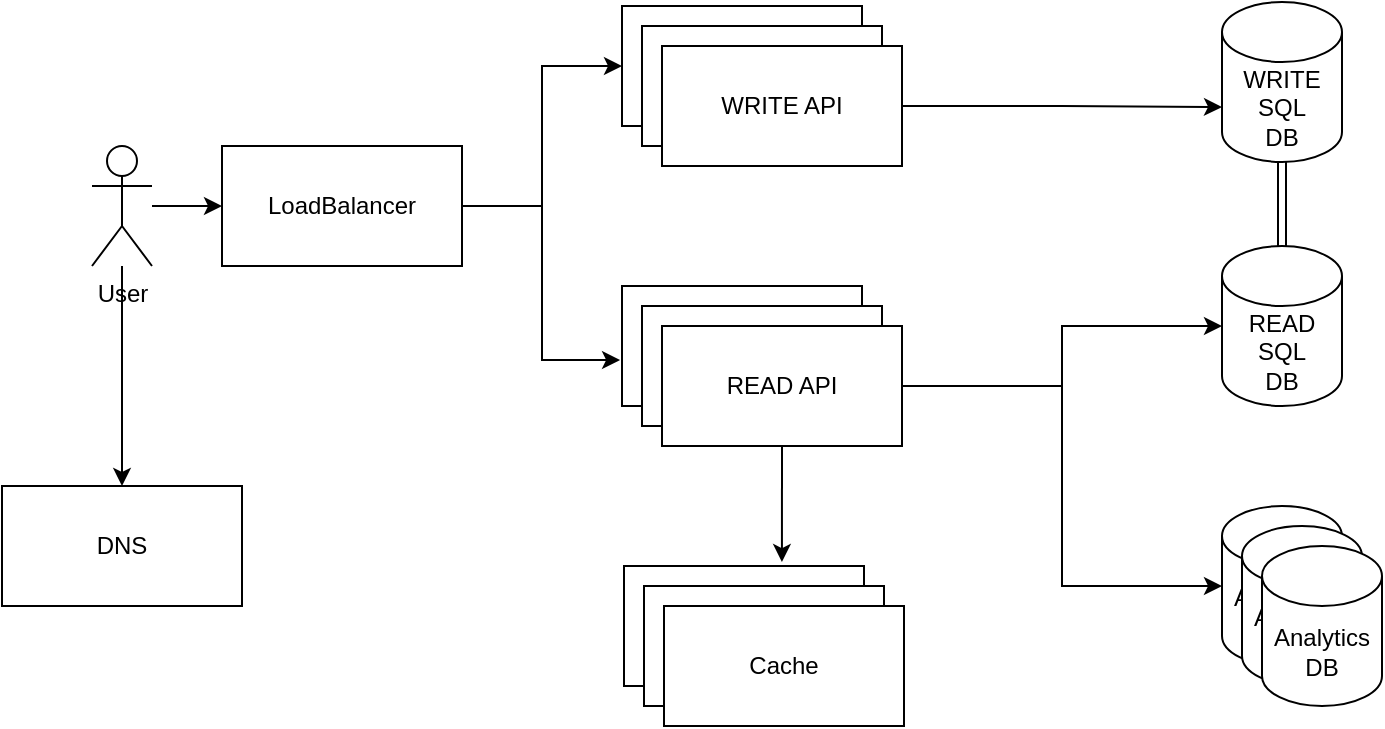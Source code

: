<mxfile version="14.7.4" type="device"><diagram id="kwVo88aIS2CeOqnnMgsV" name="Page-1"><mxGraphModel dx="1422" dy="705" grid="1" gridSize="10" guides="1" tooltips="1" connect="1" arrows="1" fold="1" page="1" pageScale="1" pageWidth="827" pageHeight="1169" math="0" shadow="0"><root><mxCell id="0"/><mxCell id="1" parent="0"/><mxCell id="t-t3m2bG7beoFy8gGjcT-27" style="edgeStyle=orthogonalEdgeStyle;rounded=0;orthogonalLoop=1;jettySize=auto;html=1;exitX=1;exitY=0.5;exitDx=0;exitDy=0;entryX=0;entryY=0.5;entryDx=0;entryDy=0;" edge="1" parent="1" source="t-t3m2bG7beoFy8gGjcT-2" target="t-t3m2bG7beoFy8gGjcT-18"><mxGeometry relative="1" as="geometry"/></mxCell><mxCell id="t-t3m2bG7beoFy8gGjcT-28" style="edgeStyle=orthogonalEdgeStyle;rounded=0;orthogonalLoop=1;jettySize=auto;html=1;exitX=1;exitY=0.5;exitDx=0;exitDy=0;entryX=-0.008;entryY=0.617;entryDx=0;entryDy=0;entryPerimeter=0;" edge="1" parent="1" source="t-t3m2bG7beoFy8gGjcT-2" target="t-t3m2bG7beoFy8gGjcT-7"><mxGeometry relative="1" as="geometry"/></mxCell><mxCell id="t-t3m2bG7beoFy8gGjcT-2" value="LoadBalancer" style="rounded=0;whiteSpace=wrap;html=1;" vertex="1" parent="1"><mxGeometry x="120" y="140" width="120" height="60" as="geometry"/></mxCell><mxCell id="t-t3m2bG7beoFy8gGjcT-34" style="edgeStyle=orthogonalEdgeStyle;rounded=0;orthogonalLoop=1;jettySize=auto;html=1;" edge="1" parent="1" source="t-t3m2bG7beoFy8gGjcT-4" target="t-t3m2bG7beoFy8gGjcT-2"><mxGeometry relative="1" as="geometry"/></mxCell><mxCell id="t-t3m2bG7beoFy8gGjcT-35" style="edgeStyle=orthogonalEdgeStyle;rounded=0;orthogonalLoop=1;jettySize=auto;html=1;entryX=0.5;entryY=0;entryDx=0;entryDy=0;" edge="1" parent="1" source="t-t3m2bG7beoFy8gGjcT-4" target="t-t3m2bG7beoFy8gGjcT-16"><mxGeometry relative="1" as="geometry"/></mxCell><mxCell id="t-t3m2bG7beoFy8gGjcT-4" value="User" style="shape=umlActor;verticalLabelPosition=bottom;verticalAlign=top;html=1;outlineConnect=0;" vertex="1" parent="1"><mxGeometry x="55" y="140" width="30" height="60" as="geometry"/></mxCell><mxCell id="t-t3m2bG7beoFy8gGjcT-8" value="READ&lt;br&gt;SQL&lt;br&gt;DB" style="shape=cylinder3;whiteSpace=wrap;html=1;boundedLbl=1;backgroundOutline=1;size=15;" vertex="1" parent="1"><mxGeometry x="620" y="190" width="60" height="80" as="geometry"/></mxCell><mxCell id="t-t3m2bG7beoFy8gGjcT-11" value="Analytics&lt;br&gt;DB" style="shape=cylinder3;whiteSpace=wrap;html=1;boundedLbl=1;backgroundOutline=1;size=15;" vertex="1" parent="1"><mxGeometry x="620" y="320" width="60" height="80" as="geometry"/></mxCell><mxCell id="t-t3m2bG7beoFy8gGjcT-16" value="DNS" style="rounded=0;whiteSpace=wrap;html=1;" vertex="1" parent="1"><mxGeometry x="10" y="310" width="120" height="60" as="geometry"/></mxCell><mxCell id="t-t3m2bG7beoFy8gGjcT-21" value="" style="group" vertex="1" connectable="0" parent="1"><mxGeometry x="320" y="70" width="140" height="80" as="geometry"/></mxCell><mxCell id="t-t3m2bG7beoFy8gGjcT-18" value="API" style="rounded=0;whiteSpace=wrap;html=1;" vertex="1" parent="t-t3m2bG7beoFy8gGjcT-21"><mxGeometry width="120" height="60" as="geometry"/></mxCell><mxCell id="t-t3m2bG7beoFy8gGjcT-19" value="API" style="rounded=0;whiteSpace=wrap;html=1;" vertex="1" parent="t-t3m2bG7beoFy8gGjcT-21"><mxGeometry x="10" y="10" width="120" height="60" as="geometry"/></mxCell><mxCell id="t-t3m2bG7beoFy8gGjcT-20" value="WRITE API" style="rounded=0;whiteSpace=wrap;html=1;" vertex="1" parent="t-t3m2bG7beoFy8gGjcT-21"><mxGeometry x="20" y="20" width="120" height="60" as="geometry"/></mxCell><mxCell id="t-t3m2bG7beoFy8gGjcT-22" value="" style="group" vertex="1" connectable="0" parent="1"><mxGeometry x="320" y="210" width="140" height="80" as="geometry"/></mxCell><mxCell id="t-t3m2bG7beoFy8gGjcT-7" value="API" style="rounded=0;whiteSpace=wrap;html=1;" vertex="1" parent="t-t3m2bG7beoFy8gGjcT-22"><mxGeometry width="120" height="60" as="geometry"/></mxCell><mxCell id="t-t3m2bG7beoFy8gGjcT-12" value="API" style="rounded=0;whiteSpace=wrap;html=1;" vertex="1" parent="t-t3m2bG7beoFy8gGjcT-22"><mxGeometry x="10" y="10" width="120" height="60" as="geometry"/></mxCell><mxCell id="t-t3m2bG7beoFy8gGjcT-13" value="READ API" style="rounded=0;whiteSpace=wrap;html=1;" vertex="1" parent="t-t3m2bG7beoFy8gGjcT-22"><mxGeometry x="20" y="20" width="120" height="60" as="geometry"/></mxCell><mxCell id="t-t3m2bG7beoFy8gGjcT-23" value="" style="group" vertex="1" connectable="0" parent="1"><mxGeometry x="321" y="350" width="140" height="80" as="geometry"/></mxCell><mxCell id="t-t3m2bG7beoFy8gGjcT-10" value="Cache" style="rounded=0;whiteSpace=wrap;html=1;" vertex="1" parent="t-t3m2bG7beoFy8gGjcT-23"><mxGeometry width="120" height="60" as="geometry"/></mxCell><mxCell id="t-t3m2bG7beoFy8gGjcT-14" value="Cache" style="rounded=0;whiteSpace=wrap;html=1;" vertex="1" parent="t-t3m2bG7beoFy8gGjcT-23"><mxGeometry x="10" y="10" width="120" height="60" as="geometry"/></mxCell><mxCell id="t-t3m2bG7beoFy8gGjcT-15" value="Cache" style="rounded=0;whiteSpace=wrap;html=1;" vertex="1" parent="t-t3m2bG7beoFy8gGjcT-23"><mxGeometry x="20" y="20" width="120" height="60" as="geometry"/></mxCell><mxCell id="t-t3m2bG7beoFy8gGjcT-26" style="edgeStyle=orthogonalEdgeStyle;shape=link;rounded=0;orthogonalLoop=1;jettySize=auto;html=1;exitX=0.5;exitY=1;exitDx=0;exitDy=0;exitPerimeter=0;" edge="1" parent="1" source="t-t3m2bG7beoFy8gGjcT-24" target="t-t3m2bG7beoFy8gGjcT-8"><mxGeometry relative="1" as="geometry"/></mxCell><mxCell id="t-t3m2bG7beoFy8gGjcT-24" value="WRITE&lt;br&gt;SQL&lt;br&gt;DB" style="shape=cylinder3;whiteSpace=wrap;html=1;boundedLbl=1;backgroundOutline=1;size=15;" vertex="1" parent="1"><mxGeometry x="620" y="68" width="60" height="80" as="geometry"/></mxCell><mxCell id="t-t3m2bG7beoFy8gGjcT-29" style="edgeStyle=orthogonalEdgeStyle;rounded=0;orthogonalLoop=1;jettySize=auto;html=1;exitX=1;exitY=0.5;exitDx=0;exitDy=0;entryX=0;entryY=0;entryDx=0;entryDy=52.5;entryPerimeter=0;" edge="1" parent="1" source="t-t3m2bG7beoFy8gGjcT-20" target="t-t3m2bG7beoFy8gGjcT-24"><mxGeometry relative="1" as="geometry"/></mxCell><mxCell id="t-t3m2bG7beoFy8gGjcT-30" style="edgeStyle=orthogonalEdgeStyle;rounded=0;orthogonalLoop=1;jettySize=auto;html=1;exitX=1;exitY=0.5;exitDx=0;exitDy=0;entryX=0;entryY=0.5;entryDx=0;entryDy=0;entryPerimeter=0;" edge="1" parent="1" source="t-t3m2bG7beoFy8gGjcT-13" target="t-t3m2bG7beoFy8gGjcT-8"><mxGeometry relative="1" as="geometry"/></mxCell><mxCell id="t-t3m2bG7beoFy8gGjcT-31" style="edgeStyle=orthogonalEdgeStyle;rounded=0;orthogonalLoop=1;jettySize=auto;html=1;exitX=0.5;exitY=1;exitDx=0;exitDy=0;entryX=0.658;entryY=-0.033;entryDx=0;entryDy=0;entryPerimeter=0;" edge="1" parent="1" source="t-t3m2bG7beoFy8gGjcT-13" target="t-t3m2bG7beoFy8gGjcT-10"><mxGeometry relative="1" as="geometry"/></mxCell><mxCell id="t-t3m2bG7beoFy8gGjcT-32" style="edgeStyle=orthogonalEdgeStyle;rounded=0;orthogonalLoop=1;jettySize=auto;html=1;exitX=1;exitY=0.5;exitDx=0;exitDy=0;entryX=0;entryY=0.5;entryDx=0;entryDy=0;entryPerimeter=0;" edge="1" parent="1" source="t-t3m2bG7beoFy8gGjcT-13" target="t-t3m2bG7beoFy8gGjcT-11"><mxGeometry relative="1" as="geometry"/></mxCell><mxCell id="t-t3m2bG7beoFy8gGjcT-36" value="Analytics&lt;br&gt;DB" style="shape=cylinder3;whiteSpace=wrap;html=1;boundedLbl=1;backgroundOutline=1;size=15;" vertex="1" parent="1"><mxGeometry x="630" y="330" width="60" height="80" as="geometry"/></mxCell><mxCell id="t-t3m2bG7beoFy8gGjcT-37" value="Analytics&lt;br&gt;DB" style="shape=cylinder3;whiteSpace=wrap;html=1;boundedLbl=1;backgroundOutline=1;size=15;" vertex="1" parent="1"><mxGeometry x="640" y="340" width="60" height="80" as="geometry"/></mxCell></root></mxGraphModel></diagram></mxfile>